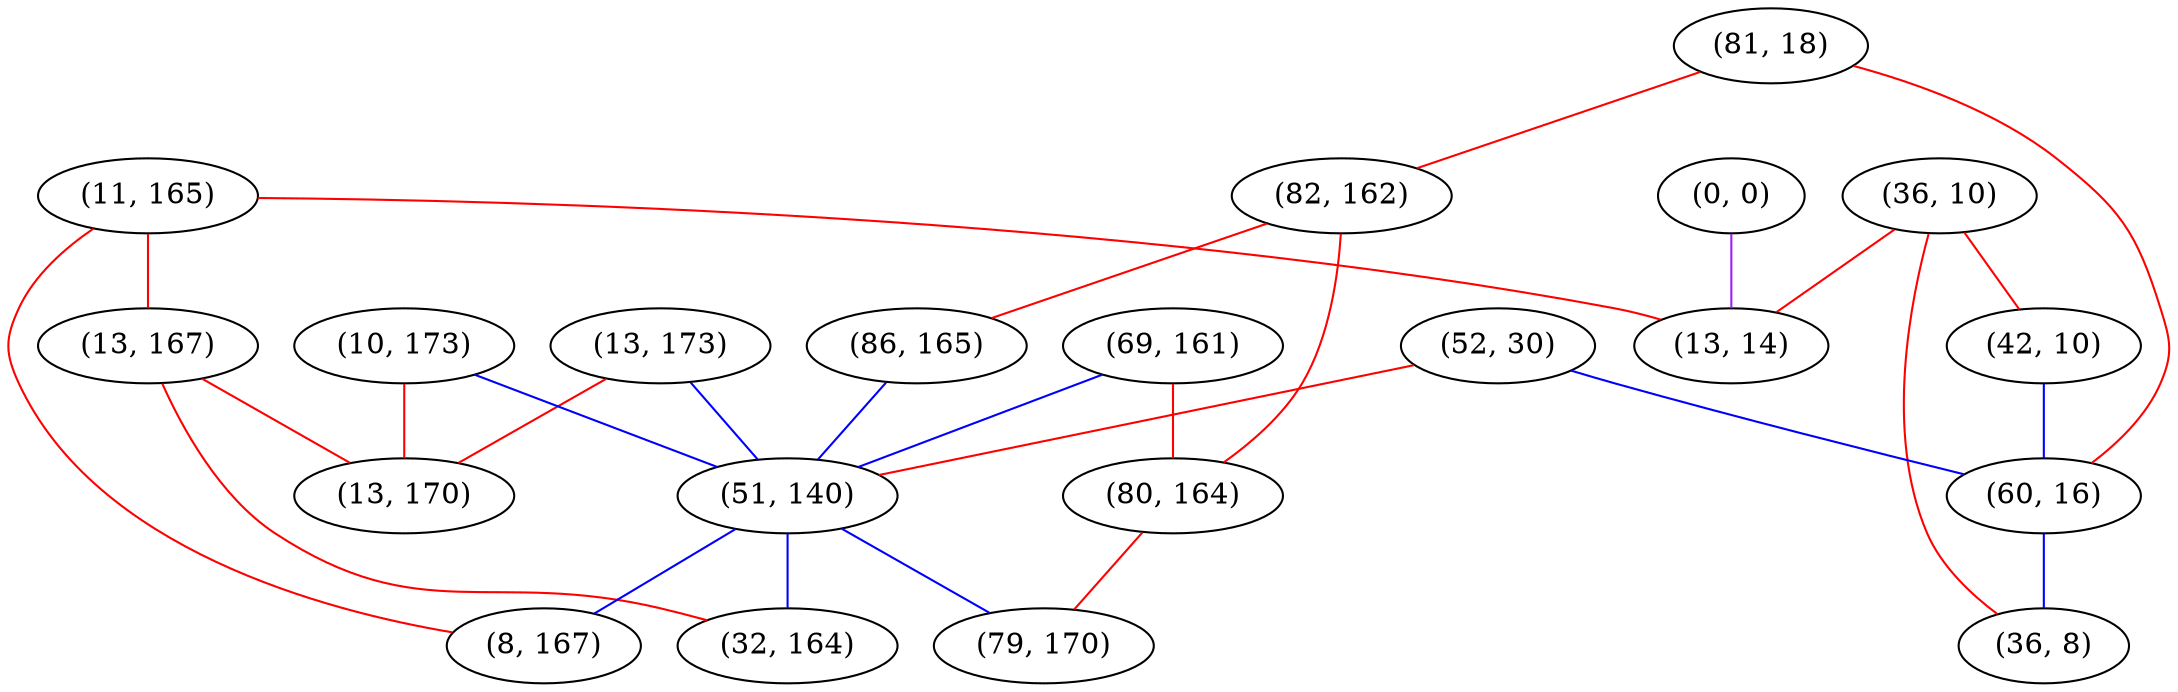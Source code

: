 graph "" {
"(81, 18)";
"(36, 10)";
"(82, 162)";
"(0, 0)";
"(13, 173)";
"(69, 161)";
"(11, 165)";
"(13, 14)";
"(10, 173)";
"(42, 10)";
"(80, 164)";
"(52, 30)";
"(86, 165)";
"(60, 16)";
"(13, 167)";
"(51, 140)";
"(79, 170)";
"(8, 167)";
"(32, 164)";
"(36, 8)";
"(13, 170)";
"(81, 18)" -- "(82, 162)"  [color=red, key=0, weight=1];
"(81, 18)" -- "(60, 16)"  [color=red, key=0, weight=1];
"(36, 10)" -- "(13, 14)"  [color=red, key=0, weight=1];
"(36, 10)" -- "(36, 8)"  [color=red, key=0, weight=1];
"(36, 10)" -- "(42, 10)"  [color=red, key=0, weight=1];
"(82, 162)" -- "(86, 165)"  [color=red, key=0, weight=1];
"(82, 162)" -- "(80, 164)"  [color=red, key=0, weight=1];
"(0, 0)" -- "(13, 14)"  [color=purple, key=0, weight=4];
"(13, 173)" -- "(51, 140)"  [color=blue, key=0, weight=3];
"(13, 173)" -- "(13, 170)"  [color=red, key=0, weight=1];
"(69, 161)" -- "(51, 140)"  [color=blue, key=0, weight=3];
"(69, 161)" -- "(80, 164)"  [color=red, key=0, weight=1];
"(11, 165)" -- "(13, 14)"  [color=red, key=0, weight=1];
"(11, 165)" -- "(13, 167)"  [color=red, key=0, weight=1];
"(11, 165)" -- "(8, 167)"  [color=red, key=0, weight=1];
"(10, 173)" -- "(51, 140)"  [color=blue, key=0, weight=3];
"(10, 173)" -- "(13, 170)"  [color=red, key=0, weight=1];
"(42, 10)" -- "(60, 16)"  [color=blue, key=0, weight=3];
"(80, 164)" -- "(79, 170)"  [color=red, key=0, weight=1];
"(52, 30)" -- "(51, 140)"  [color=red, key=0, weight=1];
"(52, 30)" -- "(60, 16)"  [color=blue, key=0, weight=3];
"(86, 165)" -- "(51, 140)"  [color=blue, key=0, weight=3];
"(60, 16)" -- "(36, 8)"  [color=blue, key=0, weight=3];
"(13, 167)" -- "(32, 164)"  [color=red, key=0, weight=1];
"(13, 167)" -- "(13, 170)"  [color=red, key=0, weight=1];
"(51, 140)" -- "(79, 170)"  [color=blue, key=0, weight=3];
"(51, 140)" -- "(8, 167)"  [color=blue, key=0, weight=3];
"(51, 140)" -- "(32, 164)"  [color=blue, key=0, weight=3];
}
